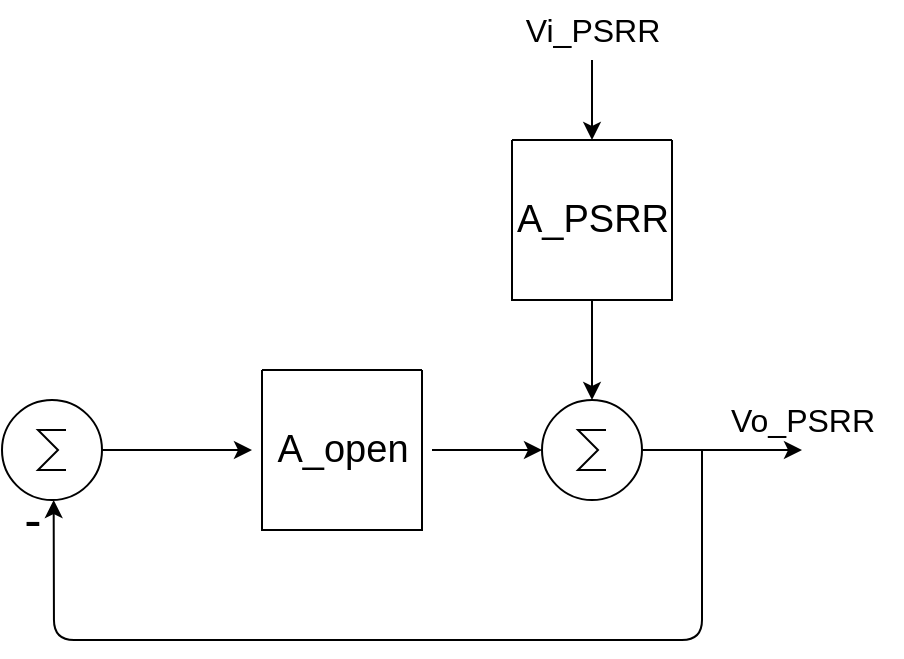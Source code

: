 <mxfile>
    <diagram id="vo-u9qltots1_ko9i0tE" name="第 1 页">
        <mxGraphModel dx="242" dy="901" grid="1" gridSize="10" guides="1" tooltips="1" connect="1" arrows="1" fold="1" page="1" pageScale="1" pageWidth="827" pageHeight="1169" math="0" shadow="0">
            <root>
                <mxCell id="0"/>
                <mxCell id="1" parent="0"/>
                <mxCell id="18" style="edgeStyle=none;html=1;exitX=1;exitY=0.5;exitDx=0;exitDy=0;exitPerimeter=0;" edge="1" parent="1" source="2" target="5">
                    <mxGeometry relative="1" as="geometry"/>
                </mxCell>
                <mxCell id="2" value="" style="verticalLabelPosition=bottom;shadow=0;dashed=0;align=center;html=1;verticalAlign=top;shape=mxgraph.electrical.abstract.sum;" vertex="1" parent="1">
                    <mxGeometry x="210" y="490" width="50" height="50" as="geometry"/>
                </mxCell>
                <mxCell id="3" value="" style="swimlane;startSize=0;" vertex="1" parent="1">
                    <mxGeometry x="340" y="475" width="80" height="80" as="geometry">
                        <mxRectangle x="500" y="560" width="50" height="40" as="alternateBounds"/>
                    </mxGeometry>
                </mxCell>
                <mxCell id="5" value="&lt;font&gt;A_open&lt;/font&gt;" style="text;html=1;align=center;verticalAlign=middle;resizable=0;points=[];autosize=1;strokeColor=none;fillColor=none;fontSize=19;" vertex="1" parent="3">
                    <mxGeometry x="-5" y="20" width="90" height="40" as="geometry"/>
                </mxCell>
                <mxCell id="8" value="" style="verticalLabelPosition=bottom;shadow=0;dashed=0;align=center;html=1;verticalAlign=top;shape=mxgraph.electrical.abstract.sum;" vertex="1" parent="1">
                    <mxGeometry x="480" y="490" width="50" height="50" as="geometry"/>
                </mxCell>
                <mxCell id="21" value="" style="edgeStyle=none;html=1;entryX=0.5;entryY=0;entryDx=0;entryDy=0;" edge="1" parent="1" source="11" target="16">
                    <mxGeometry relative="1" as="geometry"/>
                </mxCell>
                <mxCell id="11" value="&lt;font style=&quot;font-size: 16px;&quot;&gt;Vi_PSRR&lt;/font&gt;" style="text;html=1;align=center;verticalAlign=middle;resizable=0;points=[];autosize=1;strokeColor=none;fillColor=none;" vertex="1" parent="1">
                    <mxGeometry x="460" y="290" width="90" height="30" as="geometry"/>
                </mxCell>
                <mxCell id="12" value="" style="endArrow=classic;html=1;exitX=1;exitY=0.5;exitDx=0;exitDy=0;exitPerimeter=0;" edge="1" parent="1" source="8">
                    <mxGeometry width="50" height="50" relative="1" as="geometry">
                        <mxPoint x="680" y="550" as="sourcePoint"/>
                        <mxPoint x="610" y="515" as="targetPoint"/>
                    </mxGeometry>
                </mxCell>
                <mxCell id="13" value="&lt;font style=&quot;font-size: 16px;&quot;&gt;Vo_PSRR&lt;/font&gt;" style="text;html=1;align=center;verticalAlign=middle;resizable=0;points=[];autosize=1;strokeColor=none;fillColor=none;" vertex="1" parent="1">
                    <mxGeometry x="560" y="485" width="100" height="30" as="geometry"/>
                </mxCell>
                <mxCell id="14" value="" style="endArrow=classic;html=1;entryX=0.5;entryY=1;entryDx=0;entryDy=0;entryPerimeter=0;" edge="1" parent="1">
                    <mxGeometry width="50" height="50" relative="1" as="geometry">
                        <mxPoint x="560" y="515" as="sourcePoint"/>
                        <mxPoint x="235.83" y="540" as="targetPoint"/>
                        <Array as="points">
                            <mxPoint x="560" y="610"/>
                            <mxPoint x="400" y="610"/>
                            <mxPoint x="310" y="610"/>
                            <mxPoint x="236" y="610"/>
                        </Array>
                    </mxGeometry>
                </mxCell>
                <mxCell id="15" value="&lt;font style=&quot;font-size: 26px;&quot;&gt;-&lt;/font&gt;" style="text;html=1;align=center;verticalAlign=middle;resizable=0;points=[];autosize=1;strokeColor=none;fillColor=none;" vertex="1" parent="1">
                    <mxGeometry x="210" y="530" width="30" height="40" as="geometry"/>
                </mxCell>
                <mxCell id="16" value="" style="swimlane;startSize=0;" vertex="1" parent="1">
                    <mxGeometry x="465" y="360" width="80" height="80" as="geometry">
                        <mxRectangle x="500" y="560" width="50" height="40" as="alternateBounds"/>
                    </mxGeometry>
                </mxCell>
                <mxCell id="17" value="&lt;font&gt;A_PSRR&lt;/font&gt;" style="text;html=1;align=center;verticalAlign=middle;resizable=0;points=[];autosize=1;strokeColor=none;fillColor=none;fontSize=19;" vertex="1" parent="16">
                    <mxGeometry x="-10" y="20" width="100" height="40" as="geometry"/>
                </mxCell>
                <mxCell id="19" value="" style="edgeStyle=none;html=1;" edge="1" parent="1" source="5" target="8">
                    <mxGeometry relative="1" as="geometry"/>
                </mxCell>
                <mxCell id="26" style="edgeStyle=none;html=1;exitX=0.5;exitY=1;exitDx=0;exitDy=0;entryX=0.5;entryY=0;entryDx=0;entryDy=0;entryPerimeter=0;" edge="1" parent="1" source="16" target="8">
                    <mxGeometry relative="1" as="geometry"/>
                </mxCell>
            </root>
        </mxGraphModel>
    </diagram>
</mxfile>